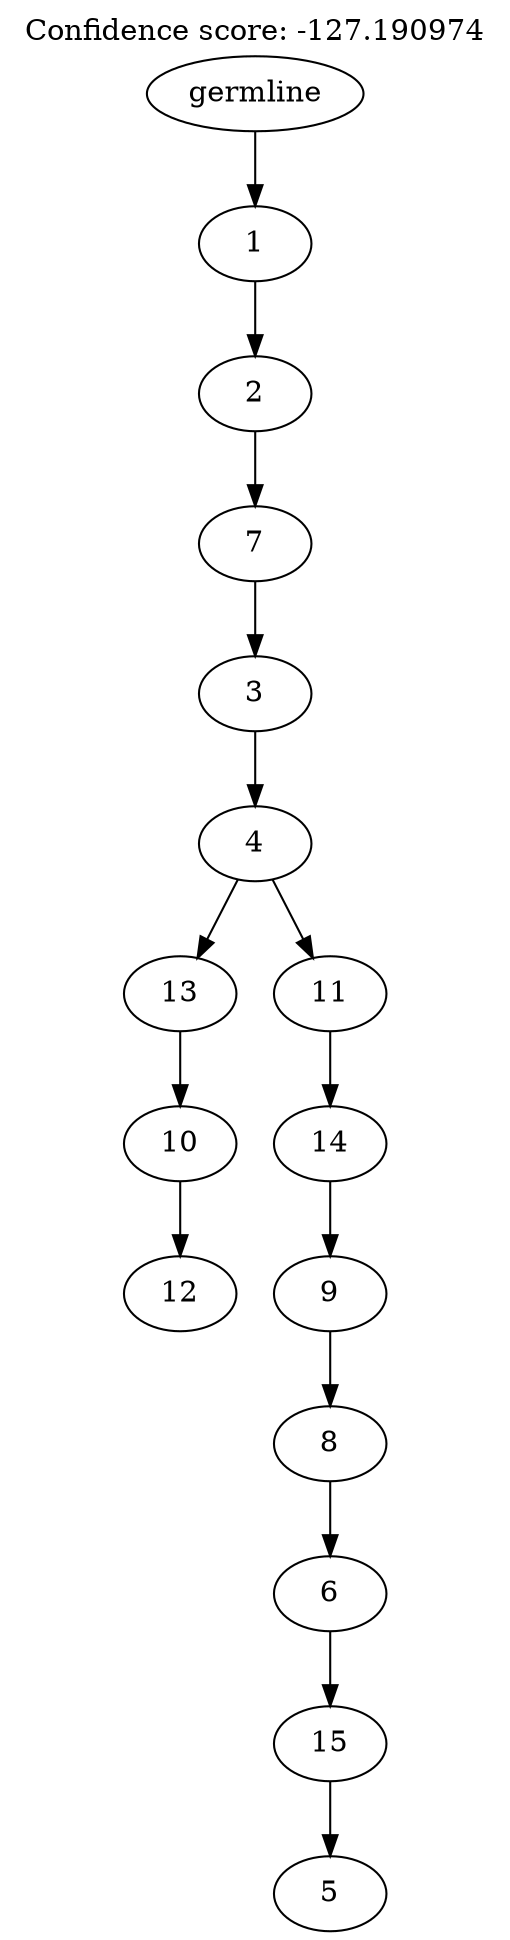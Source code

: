 digraph g {
	"14" -> "15";
	"15" [label="12"];
	"13" -> "14";
	"14" [label="10"];
	"11" -> "12";
	"12" [label="5"];
	"10" -> "11";
	"11" [label="15"];
	"9" -> "10";
	"10" [label="6"];
	"8" -> "9";
	"9" [label="8"];
	"7" -> "8";
	"8" [label="9"];
	"6" -> "7";
	"7" [label="14"];
	"5" -> "6";
	"6" [label="11"];
	"5" -> "13";
	"13" [label="13"];
	"4" -> "5";
	"5" [label="4"];
	"3" -> "4";
	"4" [label="3"];
	"2" -> "3";
	"3" [label="7"];
	"1" -> "2";
	"2" [label="2"];
	"0" -> "1";
	"1" [label="1"];
	"0" [label="germline"];
	labelloc="t";
	label="Confidence score: -127.190974";
}
